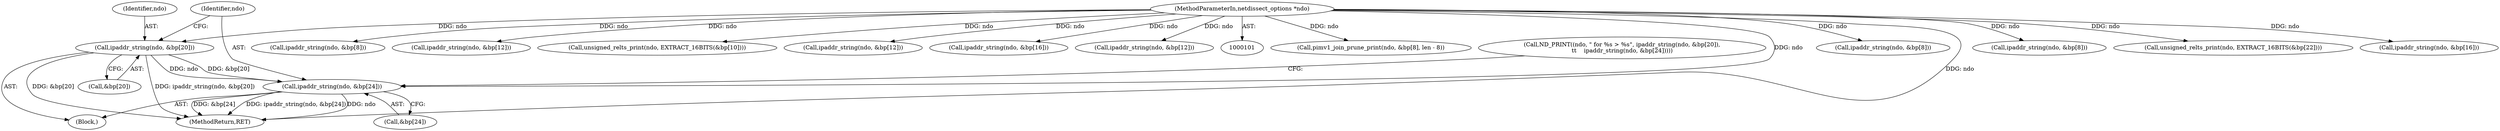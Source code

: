 digraph "0_tcpdump_5dc1860d8267b1e0cb78c9ffa2a40bea2fdb3ddc_2@array" {
"1000210" [label="(Call,ipaddr_string(ndo, &bp[20]))"];
"1000102" [label="(MethodParameterIn,netdissect_options *ndo)"];
"1000216" [label="(Call,ipaddr_string(ndo, &bp[24]))"];
"1000399" [label="(Call,pimv1_join_prune_print(ndo, &bp[8], len - 8))"];
"1000438" [label="(MethodReturn,RET)"];
"1000217" [label="(Identifier,ndo)"];
"1000236" [label="(Call,ipaddr_string(ndo, &bp[8]))"];
"1000216" [label="(Call,ipaddr_string(ndo, &bp[24]))"];
"1000328" [label="(Call,ipaddr_string(ndo, &bp[8]))"];
"1000211" [label="(Identifier,ndo)"];
"1000301" [label="(Call,unsigned_relts_print(ndo, EXTRACT_16BITS(&bp[22])))"];
"1000322" [label="(Call,ipaddr_string(ndo, &bp[16]))"];
"1000218" [label="(Call,&bp[24])"];
"1000209" [label="(Block,)"];
"1000265" [label="(Call,ipaddr_string(ndo, &bp[8]))"];
"1000284" [label="(Call,ipaddr_string(ndo, &bp[12]))"];
"1000186" [label="(Call,unsigned_relts_print(ndo, EXTRACT_16BITS(&bp[10])))"];
"1000242" [label="(Call,ipaddr_string(ndo, &bp[12]))"];
"1000295" [label="(Call,ipaddr_string(ndo, &bp[16]))"];
"1000204" [label="(Call,ND_PRINT((ndo, \" for %s > %s\", ipaddr_string(ndo, &bp[20]),\n\t\t    ipaddr_string(ndo, &bp[24]))))"];
"1000212" [label="(Call,&bp[20])"];
"1000347" [label="(Call,ipaddr_string(ndo, &bp[12]))"];
"1000210" [label="(Call,ipaddr_string(ndo, &bp[20]))"];
"1000102" [label="(MethodParameterIn,netdissect_options *ndo)"];
"1000210" -> "1000209"  [label="AST: "];
"1000210" -> "1000212"  [label="CFG: "];
"1000211" -> "1000210"  [label="AST: "];
"1000212" -> "1000210"  [label="AST: "];
"1000217" -> "1000210"  [label="CFG: "];
"1000210" -> "1000438"  [label="DDG: ipaddr_string(ndo, &bp[20])"];
"1000210" -> "1000438"  [label="DDG: &bp[20]"];
"1000102" -> "1000210"  [label="DDG: ndo"];
"1000210" -> "1000216"  [label="DDG: ndo"];
"1000210" -> "1000216"  [label="DDG: &bp[20]"];
"1000102" -> "1000101"  [label="AST: "];
"1000102" -> "1000438"  [label="DDG: ndo"];
"1000102" -> "1000186"  [label="DDG: ndo"];
"1000102" -> "1000216"  [label="DDG: ndo"];
"1000102" -> "1000236"  [label="DDG: ndo"];
"1000102" -> "1000242"  [label="DDG: ndo"];
"1000102" -> "1000265"  [label="DDG: ndo"];
"1000102" -> "1000284"  [label="DDG: ndo"];
"1000102" -> "1000295"  [label="DDG: ndo"];
"1000102" -> "1000301"  [label="DDG: ndo"];
"1000102" -> "1000322"  [label="DDG: ndo"];
"1000102" -> "1000328"  [label="DDG: ndo"];
"1000102" -> "1000347"  [label="DDG: ndo"];
"1000102" -> "1000399"  [label="DDG: ndo"];
"1000216" -> "1000209"  [label="AST: "];
"1000216" -> "1000218"  [label="CFG: "];
"1000217" -> "1000216"  [label="AST: "];
"1000218" -> "1000216"  [label="AST: "];
"1000204" -> "1000216"  [label="CFG: "];
"1000216" -> "1000438"  [label="DDG: ipaddr_string(ndo, &bp[24])"];
"1000216" -> "1000438"  [label="DDG: ndo"];
"1000216" -> "1000438"  [label="DDG: &bp[24]"];
}
